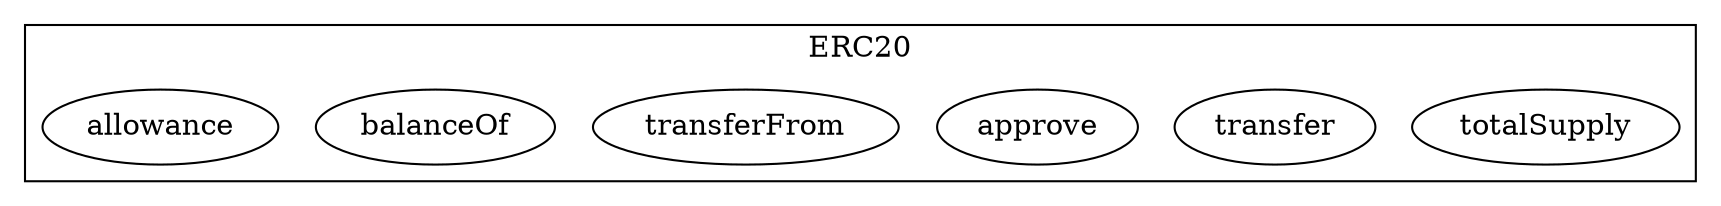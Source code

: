 strict digraph {
subgraph cluster_19575_ERC20 {
label = "ERC20"
"19575_totalSupply" [label="totalSupply"]
"19575_transfer" [label="transfer"]
"19575_approve" [label="approve"]
"19575_transferFrom" [label="transferFrom"]
"19575_balanceOf" [label="balanceOf"]
"19575_allowance" [label="allowance"]
}subgraph cluster_solidity {
label = "[Solidity]"
}
}